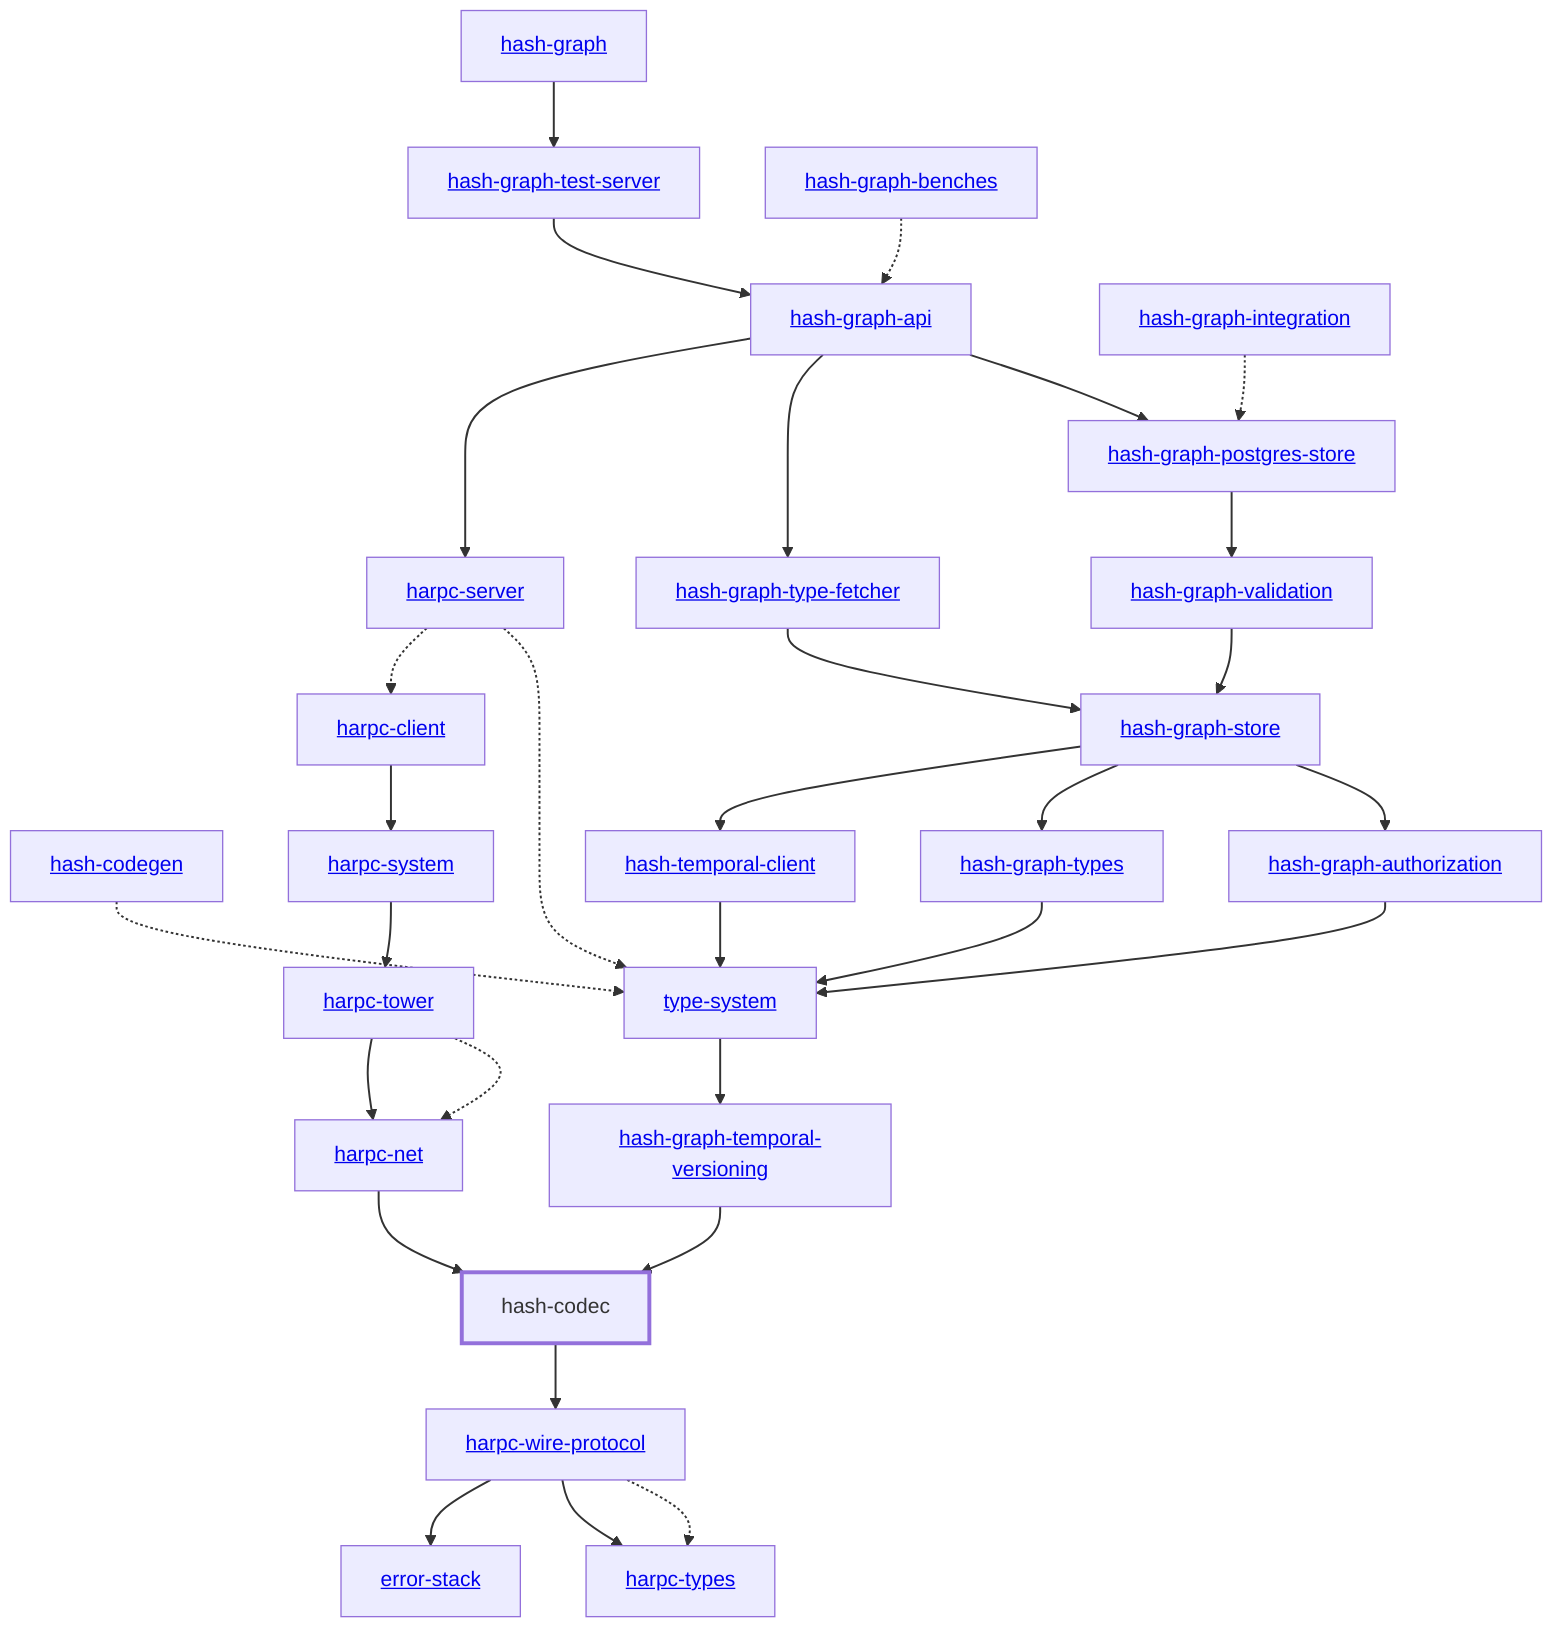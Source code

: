 graph TD
    linkStyle default stroke-width:1.5px
    classDef default stroke-width:1px
    classDef root stroke-width:3px
    classDef dev stroke-width:1px
    classDef build stroke-width:1px
    %% Legend
    %% --> : Normal dependency
    %% -.-> : Dev dependency
    %% ---> : Build dependency
    0[<a href="../hash_graph">hash-graph</a>]
    1[<a href="../type_system">type-system</a>]
    2[hash-codec]
    class 2 root
    3[<a href="../hash_codegen">hash-codegen</a>]
    4[<a href="../hash_graph_api">hash-graph-api</a>]
    5[<a href="../hash_graph_authorization">hash-graph-authorization</a>]
    6[<a href="../hash_graph_postgres_store">hash-graph-postgres-store</a>]
    7[<a href="../hash_graph_store">hash-graph-store</a>]
    8[<a href="../hash_graph_temporal_versioning">hash-graph-temporal-versioning</a>]
    9[<a href="../hash_graph_test_server">hash-graph-test-server</a>]
    10[<a href="../hash_graph_type_fetcher">hash-graph-type-fetcher</a>]
    11[<a href="../hash_graph_types">hash-graph-types</a>]
    12[<a href="../hash_graph_validation">hash-graph-validation</a>]
    13[<a href="../harpc_client">harpc-client</a>]
    14[<a href="../harpc_net">harpc-net</a>]
    15[<a href="../harpc_server">harpc-server</a>]
    16[<a href="../harpc_system">harpc-system</a>]
    17[<a href="../harpc_tower">harpc-tower</a>]
    18[<a href="../harpc_types">harpc-types</a>]
    19[<a href="../harpc_wire_protocol">harpc-wire-protocol</a>]
    20[<a href="../hash_temporal_client">hash-temporal-client</a>]
    21[<a href="../error_stack">error-stack</a>]
    22[<a href="../hash_graph_benches">hash-graph-benches</a>]
    23[<a href="../hash_graph_integration">hash-graph-integration</a>]
    0 --> 9
    1 --> 8
    2 --> 19
    3 -.-> 1
    4 --> 6
    4 --> 10
    4 --> 15
    5 --> 1
    6 --> 12
    7 --> 5
    7 --> 11
    7 --> 20
    8 --> 2
    9 --> 4
    10 --> 7
    11 --> 1
    12 --> 7
    13 --> 16
    14 --> 2
    15 -.-> 1
    15 -.-> 13
    16 --> 17
    17 -.-> 14
    17 --> 14
    19 -.-> 18
    19 --> 18
    19 --> 21
    20 --> 1
    22 -.-> 4
    23 -.-> 6